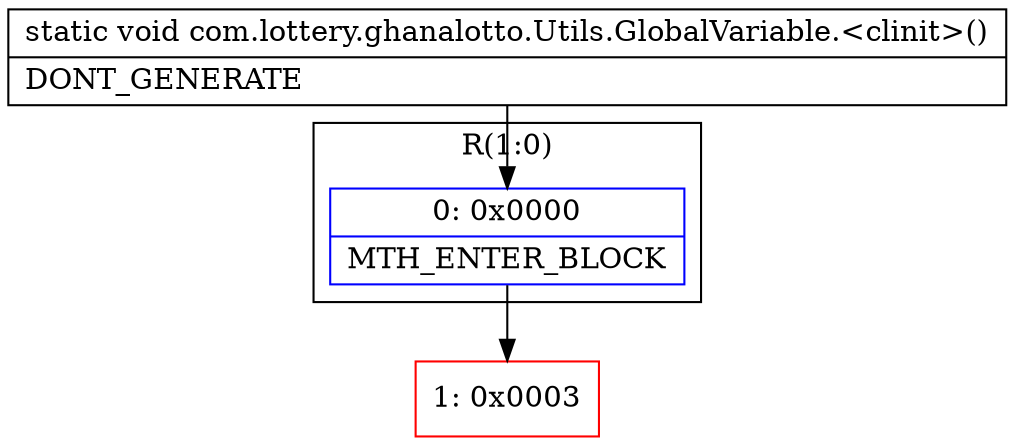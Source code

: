 digraph "CFG forcom.lottery.ghanalotto.Utils.GlobalVariable.\<clinit\>()V" {
subgraph cluster_Region_518952696 {
label = "R(1:0)";
node [shape=record,color=blue];
Node_0 [shape=record,label="{0\:\ 0x0000|MTH_ENTER_BLOCK\l}"];
}
Node_1 [shape=record,color=red,label="{1\:\ 0x0003}"];
MethodNode[shape=record,label="{static void com.lottery.ghanalotto.Utils.GlobalVariable.\<clinit\>()  | DONT_GENERATE\l}"];
MethodNode -> Node_0;
Node_0 -> Node_1;
}

